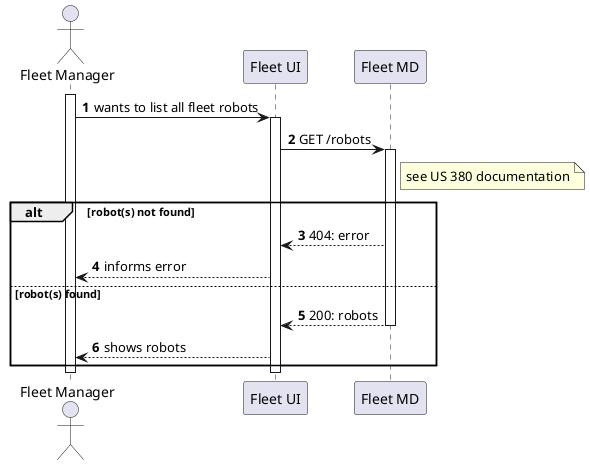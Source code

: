 @startuml
autonumber

actor "Fleet Manager" as usr

participant "Fleet UI" as ui

'TODO: call it just 'MD'?
participant "Fleet MD" as md

activate usr
    usr -> ui : wants to list all fleet robots
    activate ui

    ui -> md: GET /robots
    activate md
    note right of md : see US 380 documentation

    alt robot(s) not found
        md --> ui : 404: error
        ui --> usr: informs error
    else robot(s) found
        md --> ui: 200: robots
    deactivate md
        ui --> usr : shows robots

        end
    deactivate ui
deactivate usr

@enduml
